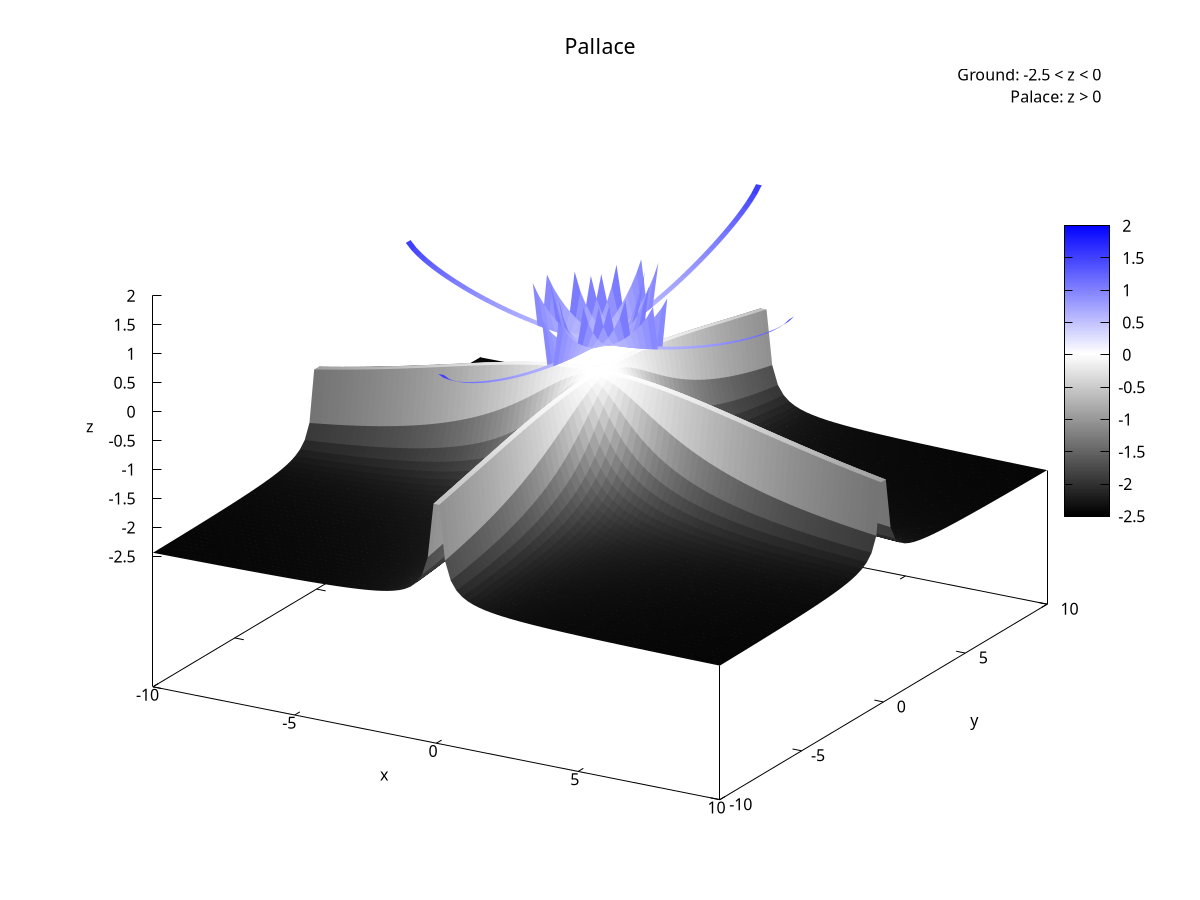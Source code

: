 reset
set terminal wxt size 1000, 600
#set terminal png size 1000, 600
#set output 'challenge4.png'

#params
set title "Pallace" font ",16"
set xrange[-10:10]
set yrange[-10:10]
set xlabel "x"
set ylabel "y"
set zlabel "z"

#style
set isosamples 70
set palette defined (-2.5 'black', 0 "white", 2 'blue')

splot   -atan(x*y)*atan(x*y) with pm3d title "Ground: -2.5 < z < 0", \
        atan(x*y)*asin(x*y)+0.5 with pm3d title "Palace: z > 0"